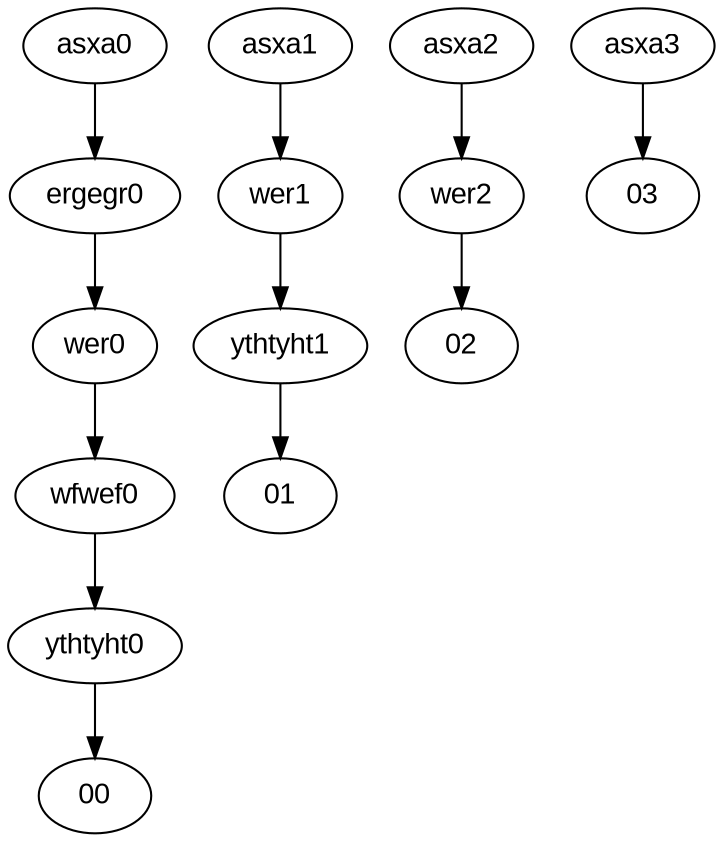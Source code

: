 digraph list {
    node [fontname="Arial"];
    asxa0 [pos = "0,0!"]
    asxa1 [pos = "0,1!"]
    asxa2 [pos = "0,2!"]
    asxa3 [pos = "0,3!"]
    ergegr0 [pos = "2,0!"]
    wer0 [pos = "4,0!"]
    wer1 [pos = "4,1!"]
    wer2 [pos = "4,2!"]
    wfwef0 [pos = "6,0!"]
    ythtyht0 [pos = "8,0!"]
    ythtyht1 [pos = "8,1!"]
    00 [pos = "12,0!"]
    01 [pos = "12,1!"]
    02 [pos = "12,2!"]
    03 [pos = "12,3!"]
    asxa0 -> ergegr0
    ergegr0 -> wer0
    wer0 -> wfwef0
    wfwef0 -> ythtyht0
    ythtyht0 -> 00
    asxa1 -> wer1
    wer1 -> ythtyht1
    ythtyht1 -> 01
    asxa2 -> wer2
    wer2 -> 02
    asxa3 -> 03
}
